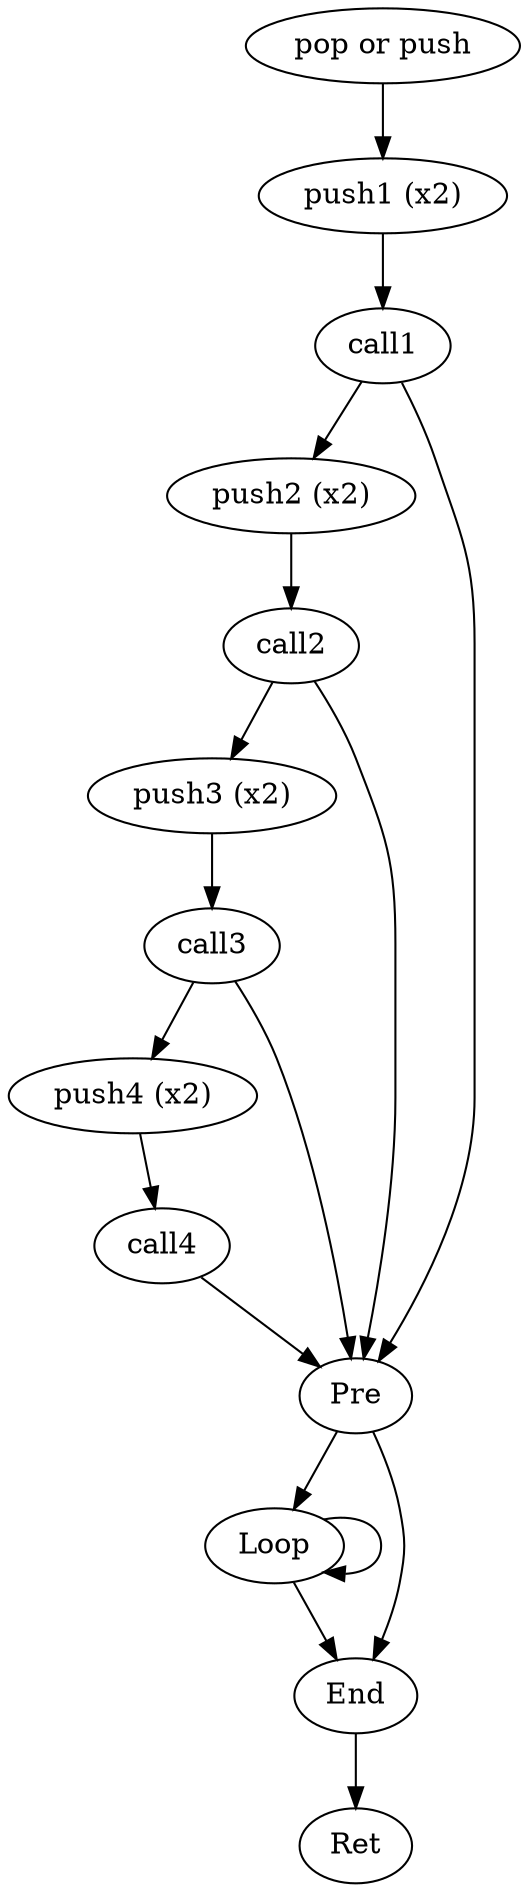 digraph push_calls{
0 [label="pop or push", cond="opcode is pop or opcode is push"]
A [label="push1 (x2)", cond="opcode is push", minrepeat=2, maxrepeat=2]
B [label="call1", cond="opcode is call"]
C [label="push2 (x2)", cond="opcode is push", minrepeat=2, maxrepeat=2]
D [label="call2", cond="opcode is call"]
E [label="push3 (x2)", cond="opcode is push", minrepeat=2, maxrepeat=2]
F [label="call3", cond="opcode is call"]
G [label="push4 (x2)", cond="opcode is push", minrepeat=2, maxrepeat=2]
H [label="call4", cond="opcode is call"]


Pre [label="Pre", cond=true, minrepeat=2, maxrepeat=4]
Loop [label="Loop", cond=true, minrepeat=3, maxrepeat=12, getid="loop"]
End [label="End", cond=true, minrepeat=0, maxrepeat=2, lazyrepeat=true]
Ret[label="Ret", cond="opcode beginswith ret"]

0 -> A
A -> B
B -> C
C -> D
D -> E
E -> F
F -> G
G -> H

B -> Pre [childnumber=2]
D -> Pre [childnumber=2]
F -> Pre [childnumber=2]
H -> Pre [childnumber=2]

Pre -> Loop [childnumber=1]
Pre -> End [childnumber=2]
Loop -> End [childnumber=1]
Loop -> Loop [childnumber=2]
End -> Ret
}
